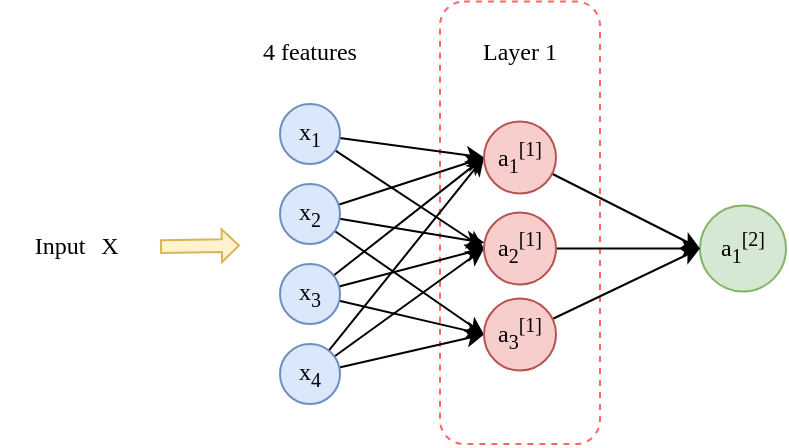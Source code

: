 <mxfile version="17.5.0" type="device"><diagram id="W5IDmV7KTANudIecoCQY" name="Page-1"><mxGraphModel dx="454" dy="687" grid="1" gridSize="10" guides="1" tooltips="1" connect="1" arrows="1" fold="1" page="1" pageScale="1" pageWidth="827" pageHeight="1169" math="0" shadow="0"><root><mxCell id="0"/><mxCell id="1" parent="0"/><mxCell id="GIVxM0YQ8rVUFKYHvwqC-22" value="" style="rounded=1;whiteSpace=wrap;html=1;fontSize=10;fillColor=none;dashed=1;strokeColor=#FF6666;" vertex="1" parent="1"><mxGeometry x="230" y="258.75" width="80" height="221.25" as="geometry"/></mxCell><mxCell id="GIVxM0YQ8rVUFKYHvwqC-17" style="edgeStyle=none;rounded=0;orthogonalLoop=1;jettySize=auto;html=1;entryX=0.5;entryY=1;entryDx=0;entryDy=0;fontSize=10;" edge="1" parent="1" source="0Oudpx16BQOdn3Qg5jgl-1" target="GIVxM0YQ8rVUFKYHvwqC-13"><mxGeometry relative="1" as="geometry"/></mxCell><mxCell id="GIVxM0YQ8rVUFKYHvwqC-24" style="edgeStyle=none;rounded=0;orthogonalLoop=1;jettySize=auto;html=1;entryX=0;entryY=0.5;entryDx=0;entryDy=0;fontSize=10;" edge="1" parent="1" source="0Oudpx16BQOdn3Qg5jgl-1" target="GIVxM0YQ8rVUFKYHvwqC-14"><mxGeometry relative="1" as="geometry"/></mxCell><mxCell id="0Oudpx16BQOdn3Qg5jgl-1" value="x&lt;sub&gt;1&lt;/sub&gt;" style="ellipse;whiteSpace=wrap;html=1;aspect=fixed;fillColor=#dae8fc;strokeColor=#6c8ebf;fontFamily=Lucida Console;" parent="1" vertex="1"><mxGeometry x="150" y="310" width="30" height="30" as="geometry"/></mxCell><mxCell id="GIVxM0YQ8rVUFKYHvwqC-18" style="edgeStyle=none;rounded=0;orthogonalLoop=1;jettySize=auto;html=1;entryX=0.5;entryY=1;entryDx=0;entryDy=0;fontSize=10;" edge="1" parent="1" source="0Oudpx16BQOdn3Qg5jgl-2" target="GIVxM0YQ8rVUFKYHvwqC-13"><mxGeometry relative="1" as="geometry"/></mxCell><mxCell id="GIVxM0YQ8rVUFKYHvwqC-23" style="edgeStyle=none;rounded=0;orthogonalLoop=1;jettySize=auto;html=1;fontSize=10;" edge="1" parent="1" source="0Oudpx16BQOdn3Qg5jgl-2" target="GIVxM0YQ8rVUFKYHvwqC-14"><mxGeometry relative="1" as="geometry"/></mxCell><mxCell id="GIVxM0YQ8rVUFKYHvwqC-25" style="edgeStyle=none;rounded=0;orthogonalLoop=1;jettySize=auto;html=1;entryX=0;entryY=0.5;entryDx=0;entryDy=0;fontSize=10;" edge="1" parent="1" source="0Oudpx16BQOdn3Qg5jgl-2" target="GIVxM0YQ8rVUFKYHvwqC-15"><mxGeometry relative="1" as="geometry"/></mxCell><mxCell id="0Oudpx16BQOdn3Qg5jgl-2" value="x&lt;sub&gt;2&lt;/sub&gt;" style="ellipse;whiteSpace=wrap;html=1;aspect=fixed;fillColor=#dae8fc;strokeColor=#6c8ebf;fontFamily=Lucida Console;" parent="1" vertex="1"><mxGeometry x="150" y="350" width="30" height="30" as="geometry"/></mxCell><mxCell id="GIVxM0YQ8rVUFKYHvwqC-19" style="edgeStyle=none;rounded=0;orthogonalLoop=1;jettySize=auto;html=1;entryX=0.5;entryY=1;entryDx=0;entryDy=0;fontSize=10;" edge="1" parent="1" source="0Oudpx16BQOdn3Qg5jgl-3" target="GIVxM0YQ8rVUFKYHvwqC-13"><mxGeometry relative="1" as="geometry"/></mxCell><mxCell id="GIVxM0YQ8rVUFKYHvwqC-26" style="edgeStyle=none;rounded=0;orthogonalLoop=1;jettySize=auto;html=1;entryX=0;entryY=0.5;entryDx=0;entryDy=0;fontSize=10;" edge="1" parent="1" source="0Oudpx16BQOdn3Qg5jgl-3" target="GIVxM0YQ8rVUFKYHvwqC-14"><mxGeometry relative="1" as="geometry"/></mxCell><mxCell id="GIVxM0YQ8rVUFKYHvwqC-27" style="edgeStyle=none;rounded=0;orthogonalLoop=1;jettySize=auto;html=1;entryX=0;entryY=0.5;entryDx=0;entryDy=0;fontSize=10;" edge="1" parent="1" source="0Oudpx16BQOdn3Qg5jgl-3" target="GIVxM0YQ8rVUFKYHvwqC-15"><mxGeometry relative="1" as="geometry"/></mxCell><mxCell id="0Oudpx16BQOdn3Qg5jgl-3" value="x&lt;sub&gt;3&lt;/sub&gt;" style="ellipse;whiteSpace=wrap;html=1;aspect=fixed;fillColor=#dae8fc;strokeColor=#6c8ebf;fontFamily=Lucida Console;" parent="1" vertex="1"><mxGeometry x="150" y="390" width="30" height="30" as="geometry"/></mxCell><mxCell id="GIVxM0YQ8rVUFKYHvwqC-20" style="edgeStyle=none;rounded=0;orthogonalLoop=1;jettySize=auto;html=1;entryX=0.5;entryY=1;entryDx=0;entryDy=0;fontSize=10;" edge="1" parent="1" source="0Oudpx16BQOdn3Qg5jgl-4" target="GIVxM0YQ8rVUFKYHvwqC-13"><mxGeometry relative="1" as="geometry"/></mxCell><mxCell id="GIVxM0YQ8rVUFKYHvwqC-28" style="edgeStyle=none;rounded=0;orthogonalLoop=1;jettySize=auto;html=1;entryX=0;entryY=0.5;entryDx=0;entryDy=0;fontSize=10;" edge="1" parent="1" source="0Oudpx16BQOdn3Qg5jgl-4" target="GIVxM0YQ8rVUFKYHvwqC-14"><mxGeometry relative="1" as="geometry"/></mxCell><mxCell id="GIVxM0YQ8rVUFKYHvwqC-29" style="edgeStyle=none;rounded=0;orthogonalLoop=1;jettySize=auto;html=1;entryX=0;entryY=0.5;entryDx=0;entryDy=0;fontSize=10;" edge="1" parent="1" source="0Oudpx16BQOdn3Qg5jgl-4" target="GIVxM0YQ8rVUFKYHvwqC-15"><mxGeometry relative="1" as="geometry"/></mxCell><mxCell id="0Oudpx16BQOdn3Qg5jgl-4" value="x&lt;sub&gt;4&lt;/sub&gt;" style="ellipse;whiteSpace=wrap;html=1;aspect=fixed;fillColor=#dae8fc;strokeColor=#6c8ebf;fontFamily=Lucida Console;" parent="1" vertex="1"><mxGeometry x="150" y="430" width="30" height="30" as="geometry"/></mxCell><mxCell id="0Oudpx16BQOdn3Qg5jgl-103" value="Input" style="text;html=1;strokeColor=none;fillColor=none;align=center;verticalAlign=middle;whiteSpace=wrap;rounded=0;fontFamily=Lucida Console;" parent="1" vertex="1"><mxGeometry x="10" y="366" width="60" height="30" as="geometry"/></mxCell><mxCell id="0Oudpx16BQOdn3Qg5jgl-104" value="" style="shape=flexArrow;endArrow=classic;html=1;rounded=0;fontFamily=Lucida Console;fillColor=#fff2cc;strokeColor=#d6b656;width=6.387;endSize=2.528;endWidth=9.011;" parent="1" edge="1"><mxGeometry width="50" height="50" relative="1" as="geometry"><mxPoint x="90" y="381.28" as="sourcePoint"/><mxPoint x="130" y="380.71" as="targetPoint"/></mxGeometry></mxCell><mxCell id="0Oudpx16BQOdn3Qg5jgl-122" value="4 features" style="text;html=1;strokeColor=none;fillColor=none;align=center;verticalAlign=middle;whiteSpace=wrap;rounded=0;fontFamily=Lucida Console;" parent="1" vertex="1"><mxGeometry x="125" y="269" width="80" height="30" as="geometry"/></mxCell><mxCell id="0Oudpx16BQOdn3Qg5jgl-124" value="X" style="text;html=1;strokeColor=none;fillColor=none;align=center;verticalAlign=middle;whiteSpace=wrap;rounded=0;fontFamily=Lucida Console;" parent="1" vertex="1"><mxGeometry x="50" y="366" width="30" height="30" as="geometry"/></mxCell><mxCell id="GIVxM0YQ8rVUFKYHvwqC-1" value="&lt;font face=&quot;lucida console&quot;&gt;&lt;span style=&quot;font-size: 12px&quot;&gt;a&lt;sub&gt;1&lt;/sub&gt;&lt;sup&gt;[2]&lt;/sup&gt;&lt;/span&gt;&lt;/font&gt;" style="ellipse;whiteSpace=wrap;html=1;aspect=fixed;fillColor=#d5e8d4;strokeColor=#82b366;fontFamily=Lucida Console;fontSize=9;" vertex="1" parent="1"><mxGeometry x="360" y="360.75" width="43" height="43" as="geometry"/></mxCell><mxCell id="GIVxM0YQ8rVUFKYHvwqC-30" style="edgeStyle=none;rounded=0;orthogonalLoop=1;jettySize=auto;html=1;entryX=0;entryY=0.5;entryDx=0;entryDy=0;fontSize=10;" edge="1" parent="1" source="GIVxM0YQ8rVUFKYHvwqC-13" target="GIVxM0YQ8rVUFKYHvwqC-1"><mxGeometry relative="1" as="geometry"/></mxCell><mxCell id="GIVxM0YQ8rVUFKYHvwqC-13" value="a&lt;sub&gt;1&lt;/sub&gt;&lt;sup&gt;[1]&lt;/sup&gt;" style="ellipse;whiteSpace=wrap;html=1;aspect=fixed;fillColor=#f8cecc;strokeColor=#b85450;fontFamily=Lucida Console;direction=south;" vertex="1" parent="1"><mxGeometry x="252" y="318.75" width="36" height="36" as="geometry"/></mxCell><mxCell id="GIVxM0YQ8rVUFKYHvwqC-31" style="edgeStyle=none;rounded=0;orthogonalLoop=1;jettySize=auto;html=1;entryX=0;entryY=0.5;entryDx=0;entryDy=0;fontSize=10;" edge="1" parent="1" source="GIVxM0YQ8rVUFKYHvwqC-14" target="GIVxM0YQ8rVUFKYHvwqC-1"><mxGeometry relative="1" as="geometry"/></mxCell><mxCell id="GIVxM0YQ8rVUFKYHvwqC-14" value="a&lt;sub&gt;2&lt;/sub&gt;&lt;sup&gt;[1]&lt;/sup&gt;" style="ellipse;whiteSpace=wrap;html=1;aspect=fixed;fillColor=#f8cecc;strokeColor=#b85450;fontFamily=Lucida Console;" vertex="1" parent="1"><mxGeometry x="252" y="364.25" width="36" height="36" as="geometry"/></mxCell><mxCell id="GIVxM0YQ8rVUFKYHvwqC-32" style="edgeStyle=none;rounded=0;orthogonalLoop=1;jettySize=auto;html=1;entryX=0;entryY=0.5;entryDx=0;entryDy=0;fontSize=10;" edge="1" parent="1" source="GIVxM0YQ8rVUFKYHvwqC-15" target="GIVxM0YQ8rVUFKYHvwqC-1"><mxGeometry relative="1" as="geometry"/></mxCell><mxCell id="GIVxM0YQ8rVUFKYHvwqC-15" value="a&lt;sub&gt;3&lt;/sub&gt;&lt;sup&gt;[1]&lt;/sup&gt;" style="ellipse;whiteSpace=wrap;html=1;aspect=fixed;fillColor=#f8cecc;strokeColor=#b85450;fontFamily=Lucida Console;" vertex="1" parent="1"><mxGeometry x="252" y="407.25" width="36" height="36" as="geometry"/></mxCell><mxCell id="GIVxM0YQ8rVUFKYHvwqC-21" value="Layer 1" style="text;html=1;strokeColor=none;fillColor=none;align=center;verticalAlign=middle;whiteSpace=wrap;rounded=0;fontFamily=Lucida Console;" vertex="1" parent="1"><mxGeometry x="230" y="269" width="80" height="30" as="geometry"/></mxCell></root></mxGraphModel></diagram></mxfile>
